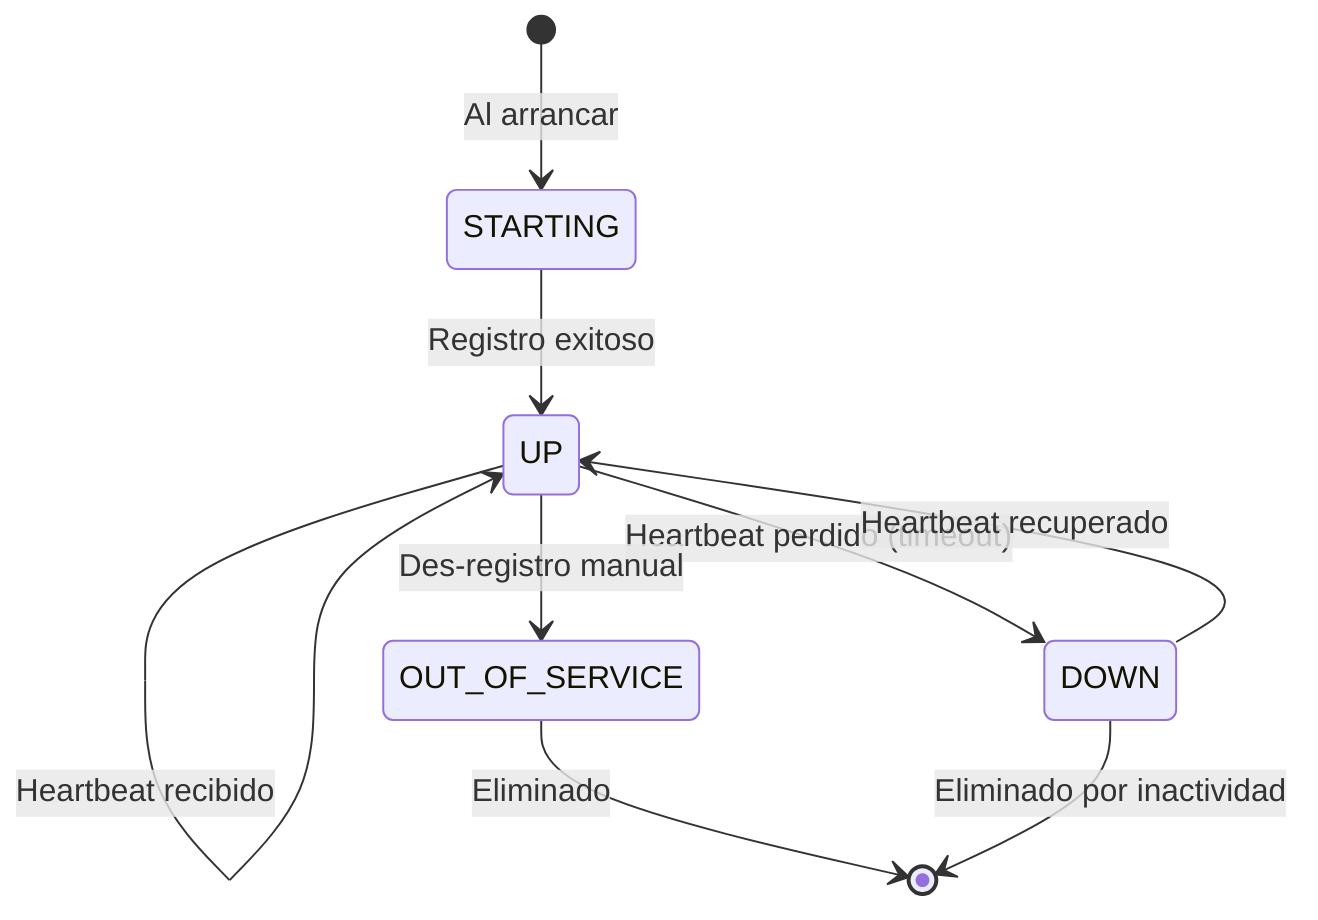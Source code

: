 stateDiagram-v2
    [*] --> STARTING: Al arrancar
    STARTING --> UP: Registro exitoso
    UP --> UP: Heartbeat recibido
    UP --> DOWN: Heartbeat perdido (timeout)
    DOWN --> UP: Heartbeat recuperado
    UP --> OUT_OF_SERVICE: Des-registro manual
    OUT_OF_SERVICE --> [*]: Eliminado
    DOWN --> [*]: Eliminado por inactividad